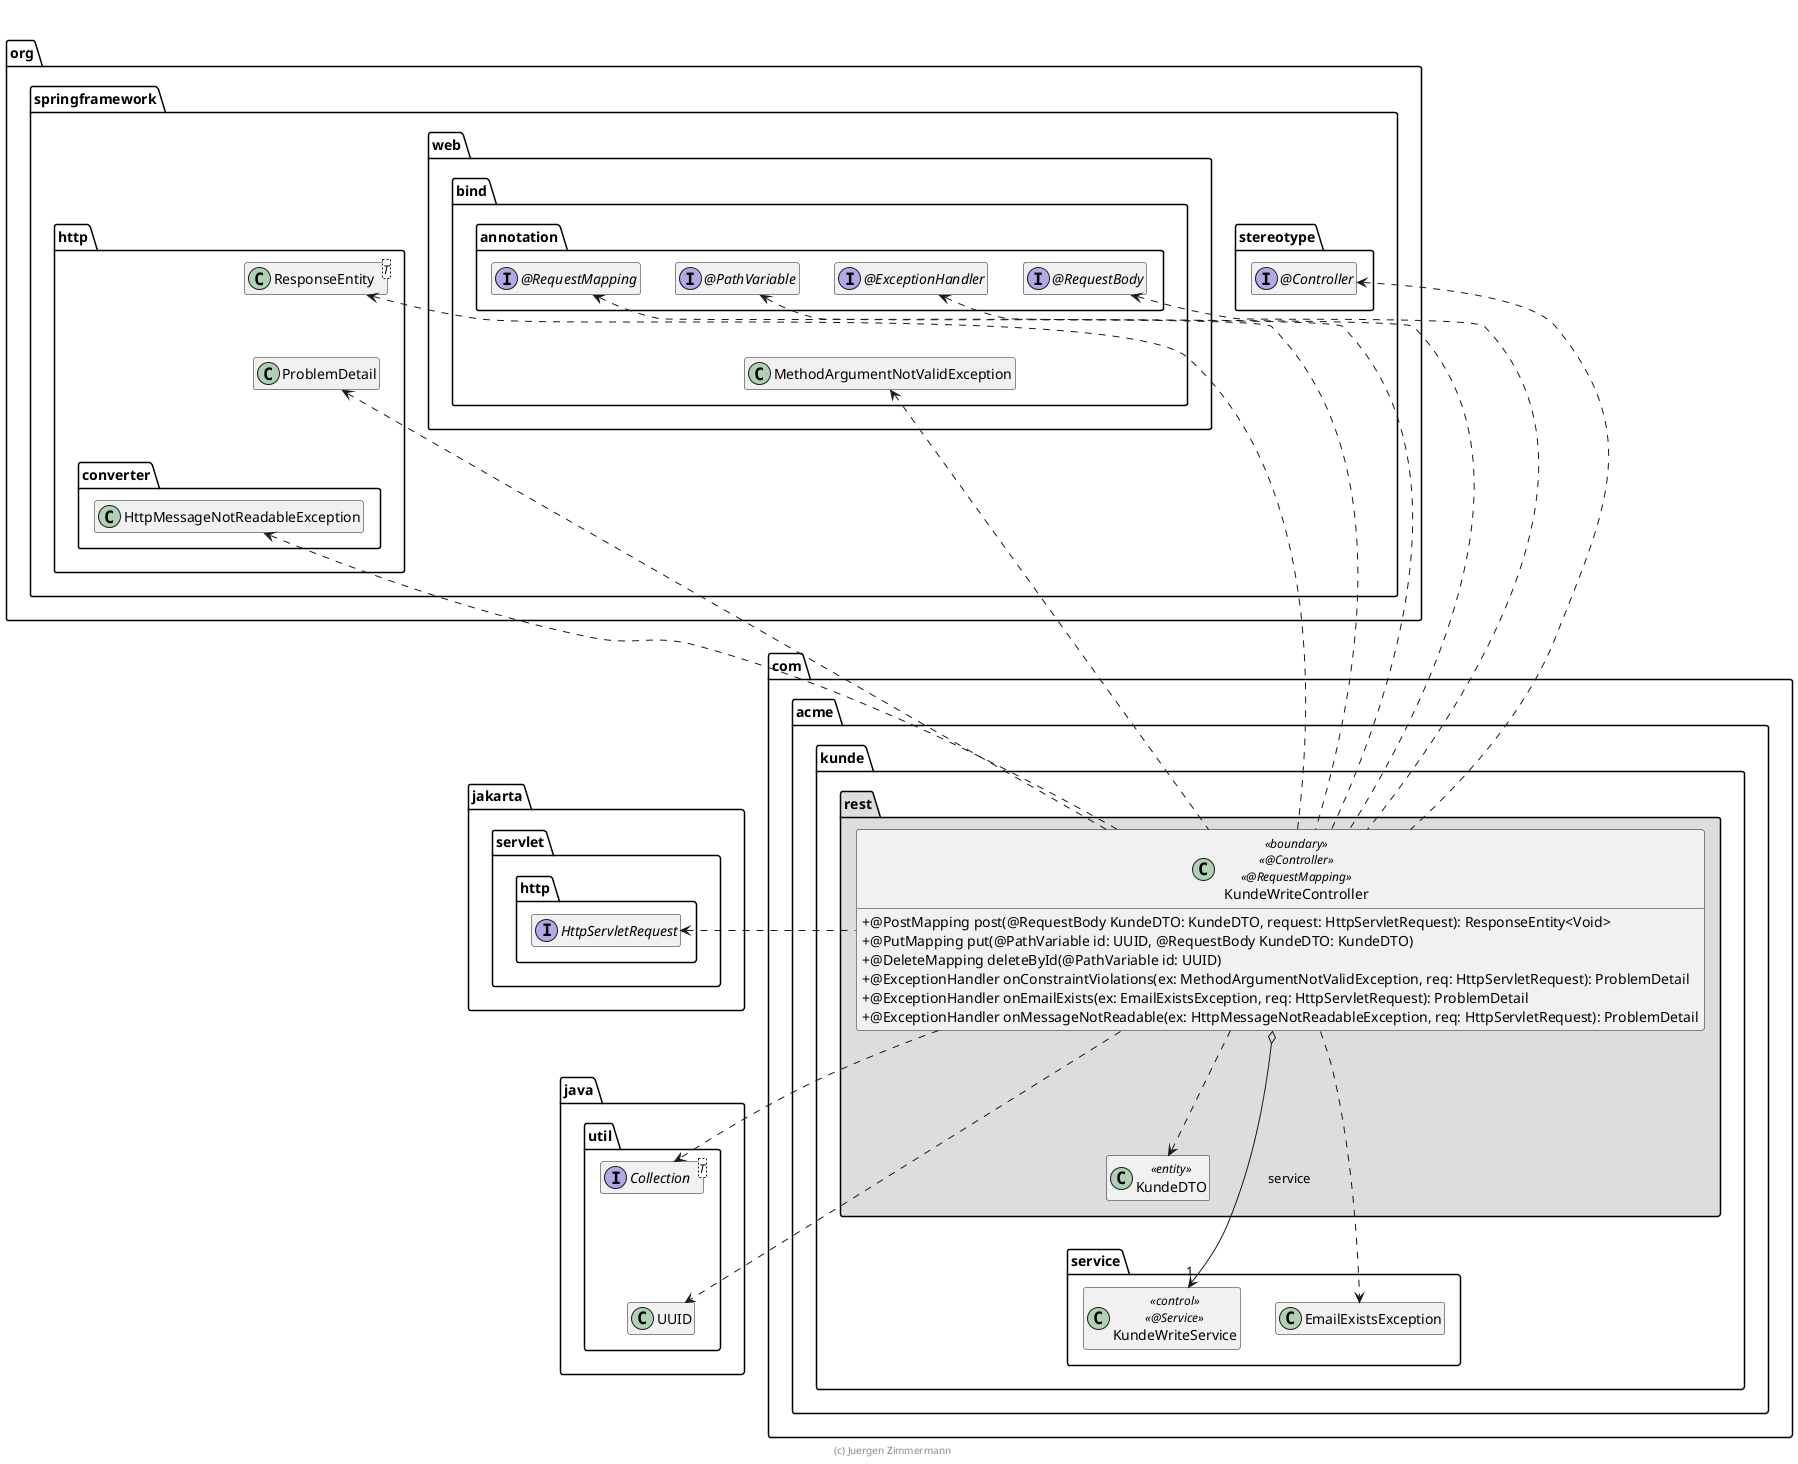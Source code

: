 @startuml KundeWriteController

skinparam classAttributeIconSize 0

package org.springframework {
package stereotype {
        interface "@Controller" as Controller
    }

    package web.bind {
        class MethodArgumentNotValidException

        package annotation {
            interface "@RequestMapping" as RequestMapping
            interface "@PathVariable" as PathVariable
            interface "@RequestBody" as RequestBody
            interface "@ExceptionHandler" as ExceptionHandler
        }

        RequestMapping .down[hidden].> MethodArgumentNotValidException
        PathVariable .right[hidden].> RequestMapping
        Controller .right[hidden].> PathVariable
    }

    package http {
        class ResponseEntity<T>
        class ProblemDetail

        package converter {
            class HttpMessageNotReadableException
        }

        ResponseEntity .[hidden].> ProblemDetail
        ProblemDetail .[hidden].> HttpMessageNotReadableException
    }
}

package jakarta.servlet.http {
    interface HttpServletRequest

    HttpMessageNotReadableException .down[hidden].> HttpServletRequest
}

package java.util {
    interface Collection<T>
    class UUID

    UUID .up[hidden].> Collection
    Collection .up[hidden].> HttpServletRequest
}

package com.acme.kunde {
    package service {
        class KundeWriteService << control >> << @Service >>

        class EmailExistsException
    }

    package rest #DDDDDD {
        class KundeDTO <<entity>>

        class KundeWriteController << boundary >> << @Controller >> << @RequestMapping >> {
            + @PostMapping post(@RequestBody KundeDTO: KundeDTO, request: HttpServletRequest): ResponseEntity<Void>
            + @PutMapping put(@PathVariable id: UUID, @RequestBody KundeDTO: KundeDTO)
            + @DeleteMapping deleteById(@PathVariable id: UUID)
            + @ExceptionHandler onConstraintViolations(ex: MethodArgumentNotValidException, req: HttpServletRequest): ProblemDetail
            + @ExceptionHandler onEmailExists(ex: EmailExistsException, req: HttpServletRequest): ProblemDetail
            + @ExceptionHandler onMessageNotReadable(ex: HttpMessageNotReadableException, req: HttpServletRequest): ProblemDetail
        }

        KundeWriteController o-down-> "1" KundeWriteService : service
        KundeWriteController ..> KundeDTO
        KundeWriteController ..> EmailExistsException

        KundeWriteController .up.> ResponseEntity
        KundeWriteController .up.> ProblemDetail
        KundeWriteController .up.> HttpMessageNotReadableException
        KundeWriteController .left.> HttpServletRequest

        KundeWriteController .up.> Controller
        KundeWriteController .up.> RequestMapping
        KundeWriteController .up.> PathVariable
        KundeWriteController .up.> RequestBody
        KundeWriteController .up.> ExceptionHandler
        KundeWriteController .up.> MethodArgumentNotValidException

        KundeWriteController .right.> UUID
        KundeWriteController .right.> Collection

        KundeDTO .[hidden].> KundeWriteService
    }
}

hide empty members

footer (c) Juergen Zimmermann

@enduml
